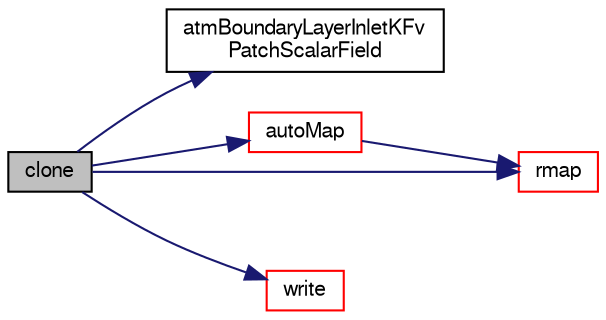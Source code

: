 digraph "clone"
{
  bgcolor="transparent";
  edge [fontname="FreeSans",fontsize="10",labelfontname="FreeSans",labelfontsize="10"];
  node [fontname="FreeSans",fontsize="10",shape=record];
  rankdir="LR";
  Node24 [label="clone",height=0.2,width=0.4,color="black", fillcolor="grey75", style="filled", fontcolor="black"];
  Node24 -> Node25 [color="midnightblue",fontsize="10",style="solid",fontname="FreeSans"];
  Node25 [label="atmBoundaryLayerInletKFv\lPatchScalarField",height=0.2,width=0.4,color="black",URL="$a30934.html#a0cf5cf4b9d58be63172c72638a17e896",tooltip="Construct from patch and internal field. "];
  Node24 -> Node26 [color="midnightblue",fontsize="10",style="solid",fontname="FreeSans"];
  Node26 [label="autoMap",height=0.2,width=0.4,color="red",URL="$a30934.html#a0ab0c43ce90d756c88dd81e3d0a9eef5",tooltip="Map (and resize as needed) from self given a mapping object. "];
  Node26 -> Node31 [color="midnightblue",fontsize="10",style="solid",fontname="FreeSans"];
  Node31 [label="rmap",height=0.2,width=0.4,color="red",URL="$a30934.html#a713277715ccc0a5ef466b0516d44731f",tooltip="Reverse map the given fvPatchField onto this fvPatchField. "];
  Node24 -> Node31 [color="midnightblue",fontsize="10",style="solid",fontname="FreeSans"];
  Node24 -> Node32 [color="midnightblue",fontsize="10",style="solid",fontname="FreeSans"];
  Node32 [label="write",height=0.2,width=0.4,color="red",URL="$a30934.html#a293fdfec8bdfbd5c3913ab4c9f3454ff",tooltip="Write. "];
}
